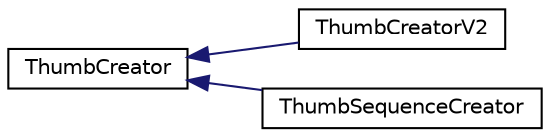 digraph "Graphical Class Hierarchy"
{
  edge [fontname="Helvetica",fontsize="10",labelfontname="Helvetica",labelfontsize="10"];
  node [fontname="Helvetica",fontsize="10",shape=record];
  rankdir="LR";
  Node0 [label="ThumbCreator",height=0.2,width=0.4,color="black", fillcolor="white", style="filled",URL="$classThumbCreator.html",tooltip="Base class for thumbnail generator plugins. "];
  Node0 -> Node1 [dir="back",color="midnightblue",fontsize="10",style="solid",fontname="Helvetica"];
  Node1 [label="ThumbCreatorV2",height=0.2,width=0.4,color="black", fillcolor="white", style="filled",URL="$classThumbCreatorV2.html"];
  Node0 -> Node2 [dir="back",color="midnightblue",fontsize="10",style="solid",fontname="Helvetica"];
  Node2 [label="ThumbSequenceCreator",height=0.2,width=0.4,color="black", fillcolor="white", style="filled",URL="$classThumbSequenceCreator.html"];
}
